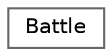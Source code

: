 digraph "Graphical Class Hierarchy"
{
 // LATEX_PDF_SIZE
  bgcolor="transparent";
  edge [fontname=Helvetica,fontsize=10,labelfontname=Helvetica,labelfontsize=10];
  node [fontname=Helvetica,fontsize=10,shape=box,height=0.2,width=0.4];
  rankdir="LR";
  Node0 [id="Node000000",label="Battle",height=0.2,width=0.4,color="grey40", fillcolor="white", style="filled",URL="$classBattle.html",tooltip="Manages turn-based combat between player and enemy."];
}
